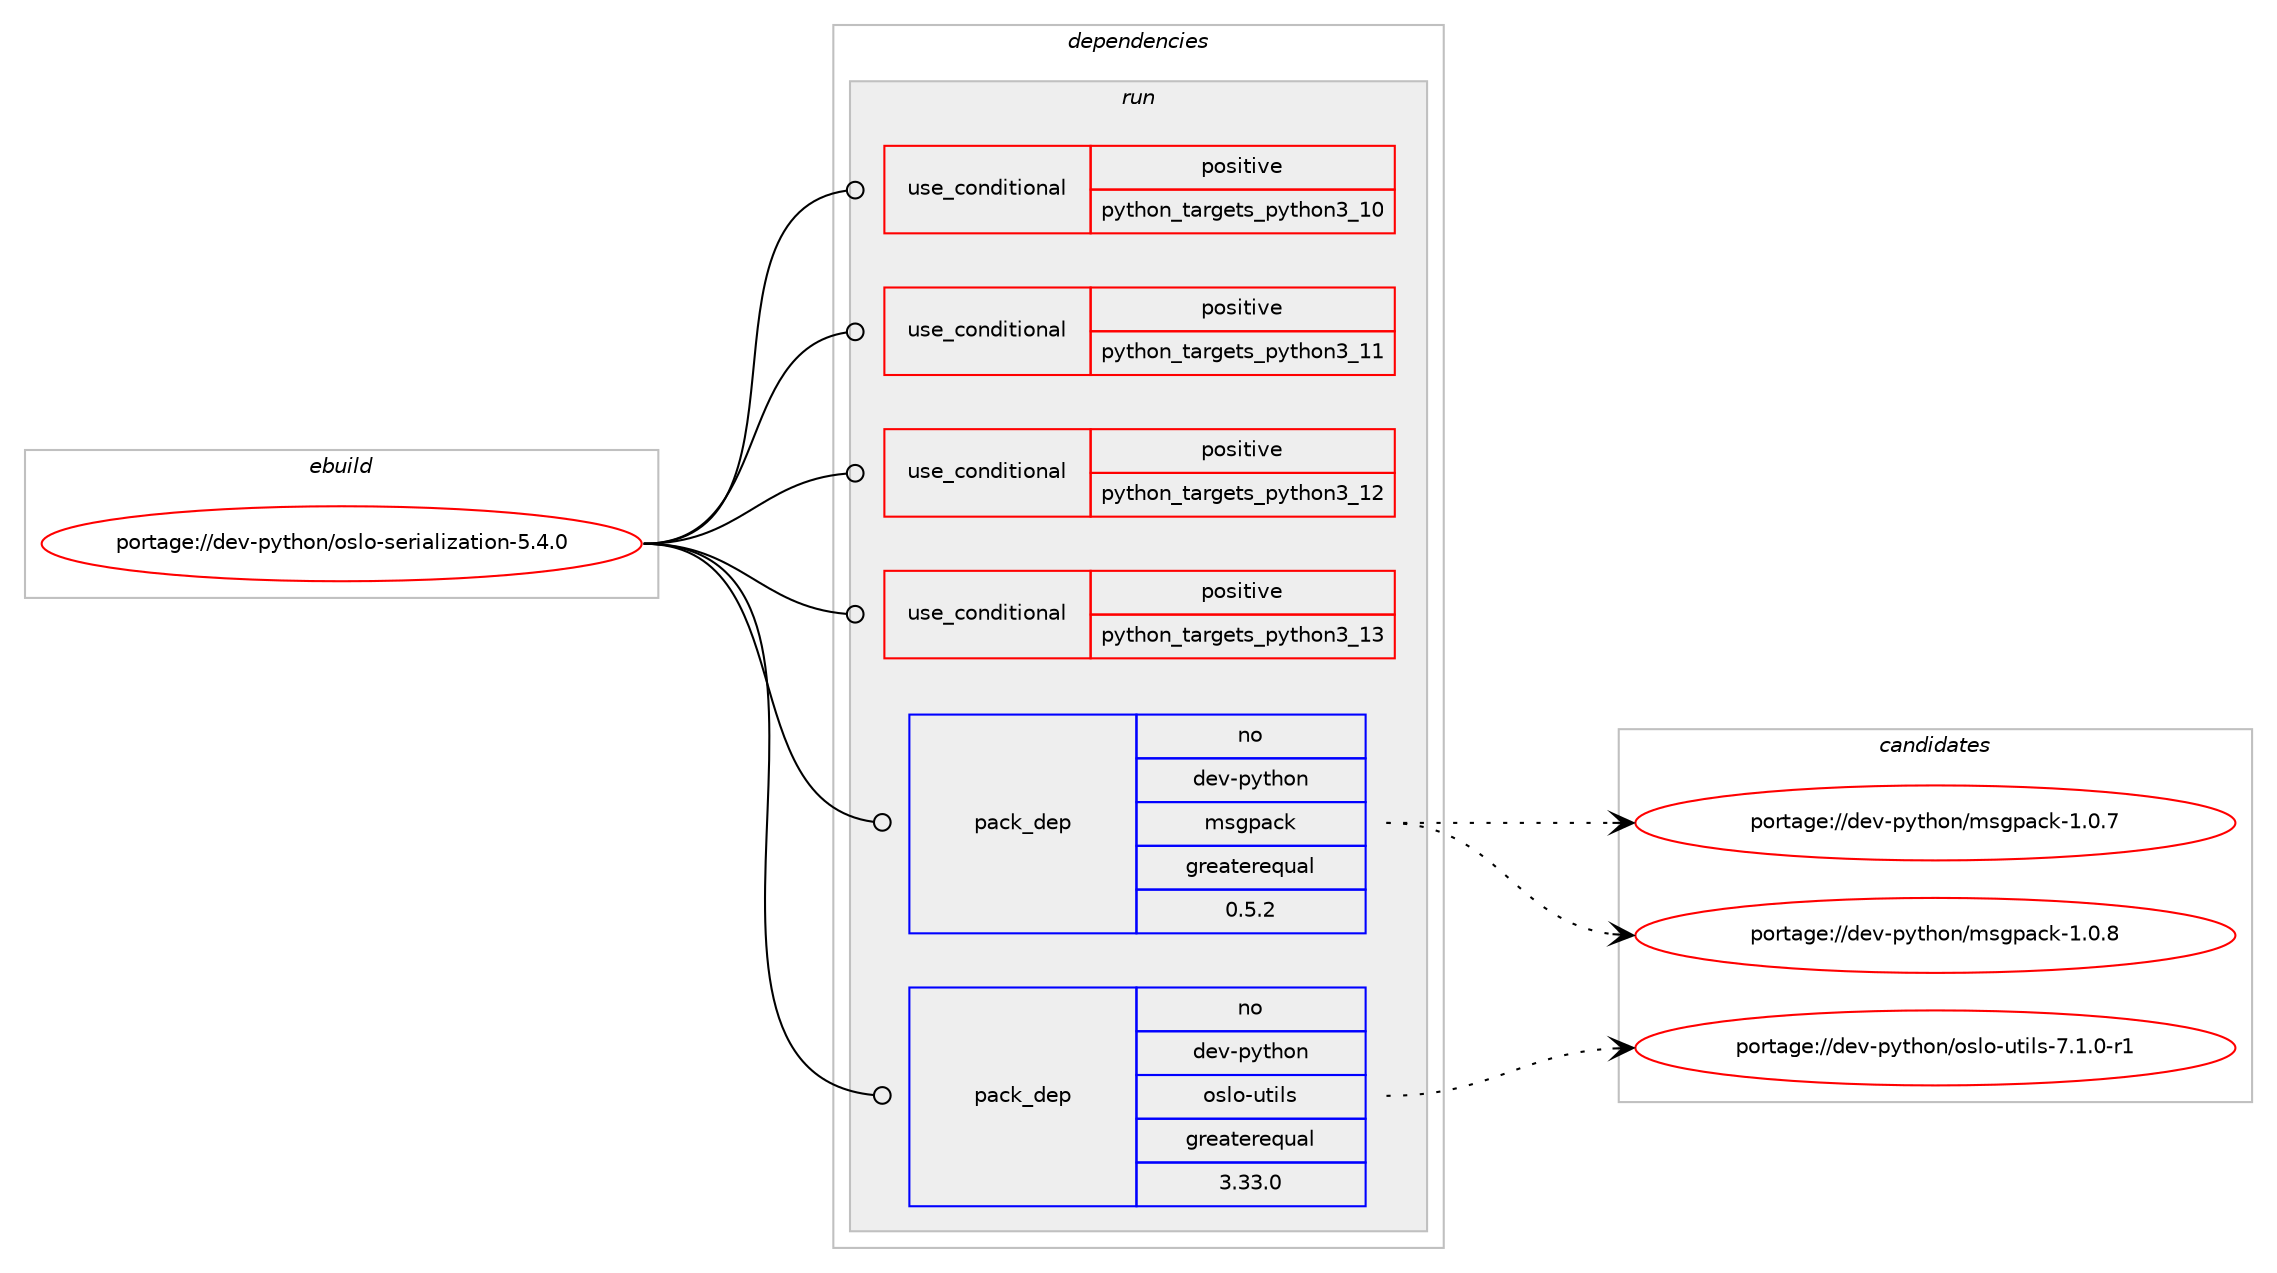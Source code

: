 digraph prolog {

# *************
# Graph options
# *************

newrank=true;
concentrate=true;
compound=true;
graph [rankdir=LR,fontname=Helvetica,fontsize=10,ranksep=1.5];#, ranksep=2.5, nodesep=0.2];
edge  [arrowhead=vee];
node  [fontname=Helvetica,fontsize=10];

# **********
# The ebuild
# **********

subgraph cluster_leftcol {
color=gray;
rank=same;
label=<<i>ebuild</i>>;
id [label="portage://dev-python/oslo-serialization-5.4.0", color=red, width=4, href="../dev-python/oslo-serialization-5.4.0.svg"];
}

# ****************
# The dependencies
# ****************

subgraph cluster_midcol {
color=gray;
label=<<i>dependencies</i>>;
subgraph cluster_compile {
fillcolor="#eeeeee";
style=filled;
label=<<i>compile</i>>;
}
subgraph cluster_compileandrun {
fillcolor="#eeeeee";
style=filled;
label=<<i>compile and run</i>>;
}
subgraph cluster_run {
fillcolor="#eeeeee";
style=filled;
label=<<i>run</i>>;
subgraph cond34545 {
dependency76980 [label=<<TABLE BORDER="0" CELLBORDER="1" CELLSPACING="0" CELLPADDING="4"><TR><TD ROWSPAN="3" CELLPADDING="10">use_conditional</TD></TR><TR><TD>positive</TD></TR><TR><TD>python_targets_python3_10</TD></TR></TABLE>>, shape=none, color=red];
# *** BEGIN UNKNOWN DEPENDENCY TYPE (TODO) ***
# dependency76980 -> package_dependency(portage://dev-python/oslo-serialization-5.4.0,run,no,dev-lang,python,none,[,,],[slot(3.10)],[])
# *** END UNKNOWN DEPENDENCY TYPE (TODO) ***

}
id:e -> dependency76980:w [weight=20,style="solid",arrowhead="odot"];
subgraph cond34546 {
dependency76981 [label=<<TABLE BORDER="0" CELLBORDER="1" CELLSPACING="0" CELLPADDING="4"><TR><TD ROWSPAN="3" CELLPADDING="10">use_conditional</TD></TR><TR><TD>positive</TD></TR><TR><TD>python_targets_python3_11</TD></TR></TABLE>>, shape=none, color=red];
# *** BEGIN UNKNOWN DEPENDENCY TYPE (TODO) ***
# dependency76981 -> package_dependency(portage://dev-python/oslo-serialization-5.4.0,run,no,dev-lang,python,none,[,,],[slot(3.11)],[])
# *** END UNKNOWN DEPENDENCY TYPE (TODO) ***

}
id:e -> dependency76981:w [weight=20,style="solid",arrowhead="odot"];
subgraph cond34547 {
dependency76982 [label=<<TABLE BORDER="0" CELLBORDER="1" CELLSPACING="0" CELLPADDING="4"><TR><TD ROWSPAN="3" CELLPADDING="10">use_conditional</TD></TR><TR><TD>positive</TD></TR><TR><TD>python_targets_python3_12</TD></TR></TABLE>>, shape=none, color=red];
# *** BEGIN UNKNOWN DEPENDENCY TYPE (TODO) ***
# dependency76982 -> package_dependency(portage://dev-python/oslo-serialization-5.4.0,run,no,dev-lang,python,none,[,,],[slot(3.12)],[])
# *** END UNKNOWN DEPENDENCY TYPE (TODO) ***

}
id:e -> dependency76982:w [weight=20,style="solid",arrowhead="odot"];
subgraph cond34548 {
dependency76983 [label=<<TABLE BORDER="0" CELLBORDER="1" CELLSPACING="0" CELLPADDING="4"><TR><TD ROWSPAN="3" CELLPADDING="10">use_conditional</TD></TR><TR><TD>positive</TD></TR><TR><TD>python_targets_python3_13</TD></TR></TABLE>>, shape=none, color=red];
# *** BEGIN UNKNOWN DEPENDENCY TYPE (TODO) ***
# dependency76983 -> package_dependency(portage://dev-python/oslo-serialization-5.4.0,run,no,dev-lang,python,none,[,,],[slot(3.13)],[])
# *** END UNKNOWN DEPENDENCY TYPE (TODO) ***

}
id:e -> dependency76983:w [weight=20,style="solid",arrowhead="odot"];
subgraph pack41220 {
dependency76984 [label=<<TABLE BORDER="0" CELLBORDER="1" CELLSPACING="0" CELLPADDING="4" WIDTH="220"><TR><TD ROWSPAN="6" CELLPADDING="30">pack_dep</TD></TR><TR><TD WIDTH="110">no</TD></TR><TR><TD>dev-python</TD></TR><TR><TD>msgpack</TD></TR><TR><TD>greaterequal</TD></TR><TR><TD>0.5.2</TD></TR></TABLE>>, shape=none, color=blue];
}
id:e -> dependency76984:w [weight=20,style="solid",arrowhead="odot"];
subgraph pack41221 {
dependency76985 [label=<<TABLE BORDER="0" CELLBORDER="1" CELLSPACING="0" CELLPADDING="4" WIDTH="220"><TR><TD ROWSPAN="6" CELLPADDING="30">pack_dep</TD></TR><TR><TD WIDTH="110">no</TD></TR><TR><TD>dev-python</TD></TR><TR><TD>oslo-utils</TD></TR><TR><TD>greaterequal</TD></TR><TR><TD>3.33.0</TD></TR></TABLE>>, shape=none, color=blue];
}
id:e -> dependency76985:w [weight=20,style="solid",arrowhead="odot"];
# *** BEGIN UNKNOWN DEPENDENCY TYPE (TODO) ***
# id -> package_dependency(portage://dev-python/oslo-serialization-5.4.0,run,no,dev-python,tzdata,none,[,,],[],[use(optenable(python_targets_python3_10),negative),use(optenable(python_targets_python3_11),negative),use(optenable(python_targets_python3_12),negative),use(optenable(python_targets_python3_13),negative)])
# *** END UNKNOWN DEPENDENCY TYPE (TODO) ***

}
}

# **************
# The candidates
# **************

subgraph cluster_choices {
rank=same;
color=gray;
label=<<i>candidates</i>>;

subgraph choice41220 {
color=black;
nodesep=1;
choice10010111845112121116104111110471091151031129799107454946484655 [label="portage://dev-python/msgpack-1.0.7", color=red, width=4,href="../dev-python/msgpack-1.0.7.svg"];
choice10010111845112121116104111110471091151031129799107454946484656 [label="portage://dev-python/msgpack-1.0.8", color=red, width=4,href="../dev-python/msgpack-1.0.8.svg"];
dependency76984:e -> choice10010111845112121116104111110471091151031129799107454946484655:w [style=dotted,weight="100"];
dependency76984:e -> choice10010111845112121116104111110471091151031129799107454946484656:w [style=dotted,weight="100"];
}
subgraph choice41221 {
color=black;
nodesep=1;
choice1001011184511212111610411111047111115108111451171161051081154555464946484511449 [label="portage://dev-python/oslo-utils-7.1.0-r1", color=red, width=4,href="../dev-python/oslo-utils-7.1.0-r1.svg"];
dependency76985:e -> choice1001011184511212111610411111047111115108111451171161051081154555464946484511449:w [style=dotted,weight="100"];
}
}

}

